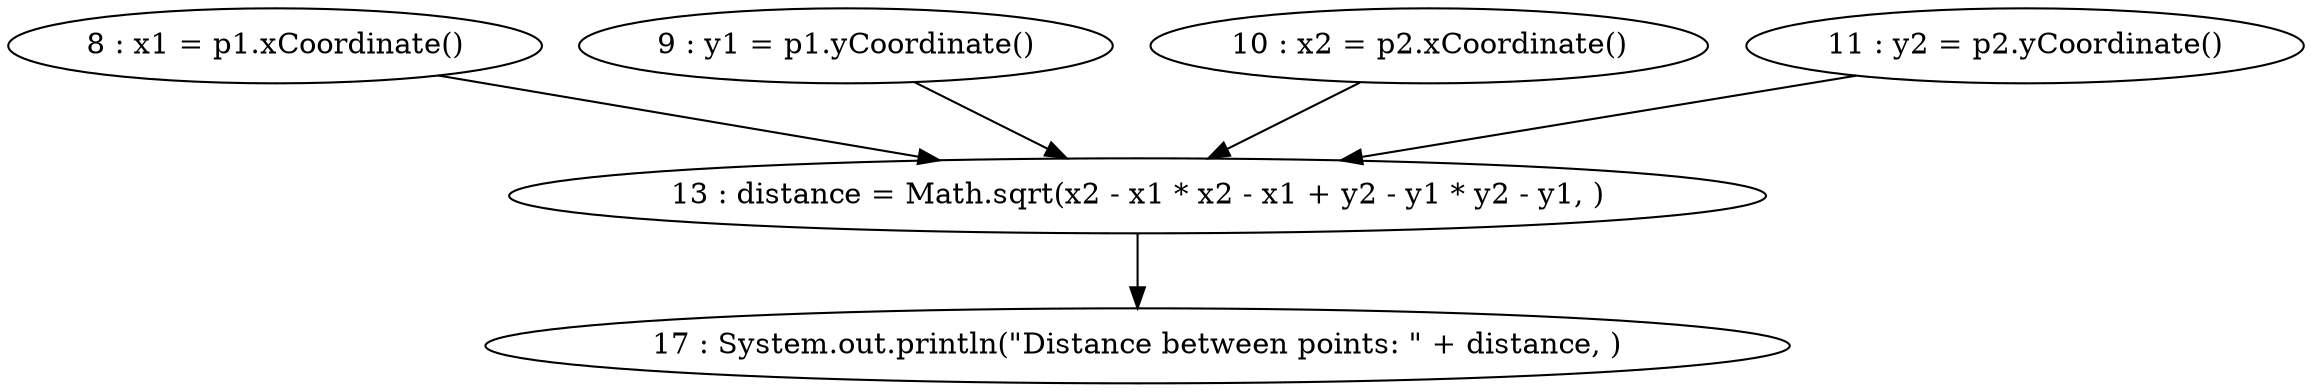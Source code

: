 digraph G {
"8 : x1 = p1.xCoordinate()"
"8 : x1 = p1.xCoordinate()" -> "13 : distance = Math.sqrt(x2 - x1 * x2 - x1 + y2 - y1 * y2 - y1, )"
"9 : y1 = p1.yCoordinate()"
"9 : y1 = p1.yCoordinate()" -> "13 : distance = Math.sqrt(x2 - x1 * x2 - x1 + y2 - y1 * y2 - y1, )"
"10 : x2 = p2.xCoordinate()"
"10 : x2 = p2.xCoordinate()" -> "13 : distance = Math.sqrt(x2 - x1 * x2 - x1 + y2 - y1 * y2 - y1, )"
"11 : y2 = p2.yCoordinate()"
"11 : y2 = p2.yCoordinate()" -> "13 : distance = Math.sqrt(x2 - x1 * x2 - x1 + y2 - y1 * y2 - y1, )"
"13 : distance = Math.sqrt(x2 - x1 * x2 - x1 + y2 - y1 * y2 - y1, )"
"13 : distance = Math.sqrt(x2 - x1 * x2 - x1 + y2 - y1 * y2 - y1, )" -> "17 : System.out.println(\"Distance between points: \" + distance, )"
"17 : System.out.println(\"Distance between points: \" + distance, )"
}
